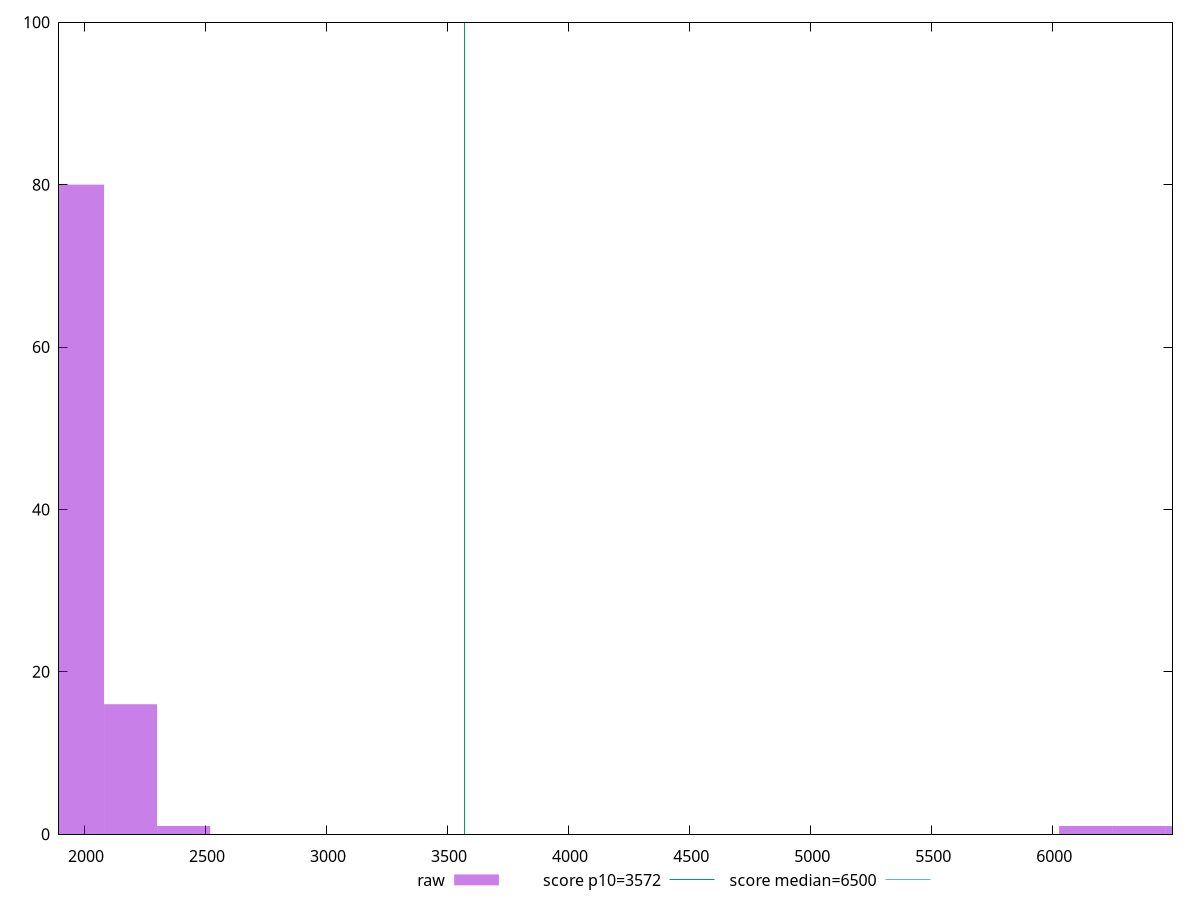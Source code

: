 reset

$raw <<EOF
2411.475526527949 1
1973.0254307955947 80
2192.250478661772 16
6576.751435985316 1
6138.301340252961 1
6357.526388119139 1
EOF

set key outside below
set boxwidth 219.2250478661772
set xrange [1896.4170000000004:6497.2196]
set yrange [0:100]
set trange [0:100]
set style fill transparent solid 0.5 noborder

set parametric
set terminal svg size 640, 490 enhanced background rgb 'white'
set output "report_00018_2021-02-10T15-25-16.877Z/first-cpu-idle/samples/pages+cached+noadtech/raw/histogram.svg"

plot $raw title "raw" with boxes, \
     3572,t title "score p10=3572", \
     6500,t title "score median=6500"

reset
